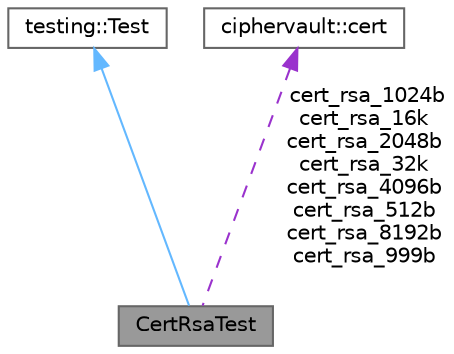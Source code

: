 digraph "CertRsaTest"
{
 // LATEX_PDF_SIZE
  bgcolor="transparent";
  edge [fontname=Helvetica,fontsize=10,labelfontname=Helvetica,labelfontsize=10];
  node [fontname=Helvetica,fontsize=10,shape=box,height=0.2,width=0.4];
  Node1 [label="CertRsaTest",height=0.2,width=0.4,color="gray40", fillcolor="grey60", style="filled", fontcolor="black",tooltip=" "];
  Node2 -> Node1 [dir="back",color="steelblue1",style="solid"];
  Node2 [label="testing::Test",height=0.2,width=0.4,color="gray40", fillcolor="white", style="filled",tooltip=" "];
  Node3 -> Node1 [dir="back",color="darkorchid3",style="dashed",label=" cert_rsa_1024b\ncert_rsa_16k\ncert_rsa_2048b\ncert_rsa_32k\ncert_rsa_4096b\ncert_rsa_512b\ncert_rsa_8192b\ncert_rsa_999b" ];
  Node3 [label="ciphervault::cert",height=0.2,width=0.4,color="gray40", fillcolor="white", style="filled",URL="$classciphervault_1_1cert.html",tooltip="A class to represent a x509 DER certificate."];
}
